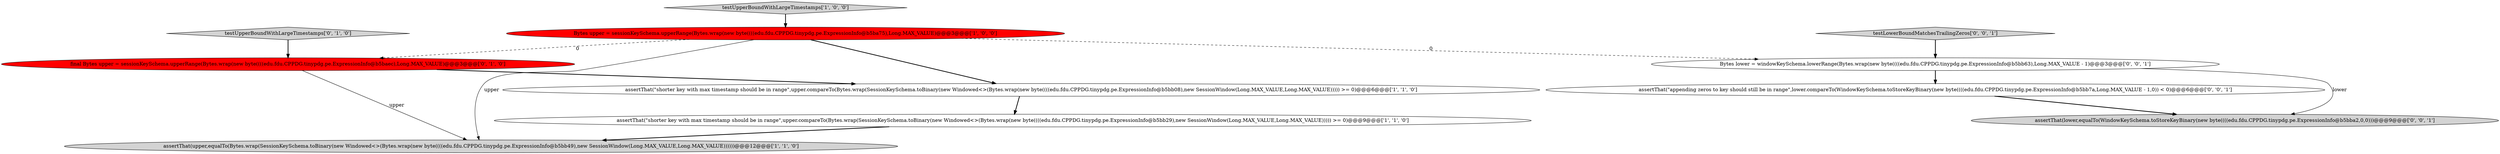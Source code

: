 digraph {
3 [style = filled, label = "testUpperBoundWithLargeTimestamps['1', '0', '0']", fillcolor = lightgray, shape = diamond image = "AAA0AAABBB1BBB"];
10 [style = filled, label = "assertThat(\"appending zeros to key should still be in range\",lower.compareTo(WindowKeySchema.toStoreKeyBinary(new byte((((edu.fdu.CPPDG.tinypdg.pe.ExpressionInfo@b5bb7a,Long.MAX_VALUE - 1,0)) < 0)@@@6@@@['0', '0', '1']", fillcolor = white, shape = ellipse image = "AAA0AAABBB3BBB"];
5 [style = filled, label = "testUpperBoundWithLargeTimestamps['0', '1', '0']", fillcolor = lightgray, shape = diamond image = "AAA0AAABBB2BBB"];
0 [style = filled, label = "assertThat(\"shorter key with max timestamp should be in range\",upper.compareTo(Bytes.wrap(SessionKeySchema.toBinary(new Windowed<>(Bytes.wrap(new byte((((edu.fdu.CPPDG.tinypdg.pe.ExpressionInfo@b5bb08),new SessionWindow(Long.MAX_VALUE,Long.MAX_VALUE))))) >= 0)@@@6@@@['1', '1', '0']", fillcolor = white, shape = ellipse image = "AAA0AAABBB1BBB"];
8 [style = filled, label = "assertThat(lower,equalTo(WindowKeySchema.toStoreKeyBinary(new byte((((edu.fdu.CPPDG.tinypdg.pe.ExpressionInfo@b5bba2,0,0)))@@@9@@@['0', '0', '1']", fillcolor = lightgray, shape = ellipse image = "AAA0AAABBB3BBB"];
6 [style = filled, label = "final Bytes upper = sessionKeySchema.upperRange(Bytes.wrap(new byte((((edu.fdu.CPPDG.tinypdg.pe.ExpressionInfo@b5baec),Long.MAX_VALUE)@@@3@@@['0', '1', '0']", fillcolor = red, shape = ellipse image = "AAA1AAABBB2BBB"];
9 [style = filled, label = "testLowerBoundMatchesTrailingZeros['0', '0', '1']", fillcolor = lightgray, shape = diamond image = "AAA0AAABBB3BBB"];
2 [style = filled, label = "Bytes upper = sessionKeySchema.upperRange(Bytes.wrap(new byte((((edu.fdu.CPPDG.tinypdg.pe.ExpressionInfo@b5ba75),Long.MAX_VALUE)@@@3@@@['1', '0', '0']", fillcolor = red, shape = ellipse image = "AAA1AAABBB1BBB"];
4 [style = filled, label = "assertThat(\"shorter key with max timestamp should be in range\",upper.compareTo(Bytes.wrap(SessionKeySchema.toBinary(new Windowed<>(Bytes.wrap(new byte((((edu.fdu.CPPDG.tinypdg.pe.ExpressionInfo@b5bb29),new SessionWindow(Long.MAX_VALUE,Long.MAX_VALUE))))) >= 0)@@@9@@@['1', '1', '0']", fillcolor = white, shape = ellipse image = "AAA0AAABBB1BBB"];
7 [style = filled, label = "Bytes lower = windowKeySchema.lowerRange(Bytes.wrap(new byte((((edu.fdu.CPPDG.tinypdg.pe.ExpressionInfo@b5bb63),Long.MAX_VALUE - 1)@@@3@@@['0', '0', '1']", fillcolor = white, shape = ellipse image = "AAA0AAABBB3BBB"];
1 [style = filled, label = "assertThat(upper,equalTo(Bytes.wrap(SessionKeySchema.toBinary(new Windowed<>(Bytes.wrap(new byte((((edu.fdu.CPPDG.tinypdg.pe.ExpressionInfo@b5bb49),new SessionWindow(Long.MAX_VALUE,Long.MAX_VALUE))))))@@@12@@@['1', '1', '0']", fillcolor = lightgray, shape = ellipse image = "AAA0AAABBB1BBB"];
4->1 [style = bold, label=""];
2->0 [style = bold, label=""];
6->0 [style = bold, label=""];
5->6 [style = bold, label=""];
3->2 [style = bold, label=""];
10->8 [style = bold, label=""];
9->7 [style = bold, label=""];
2->1 [style = solid, label="upper"];
0->4 [style = bold, label=""];
7->10 [style = bold, label=""];
7->8 [style = solid, label="lower"];
2->6 [style = dashed, label="0"];
2->7 [style = dashed, label="0"];
6->1 [style = solid, label="upper"];
}
